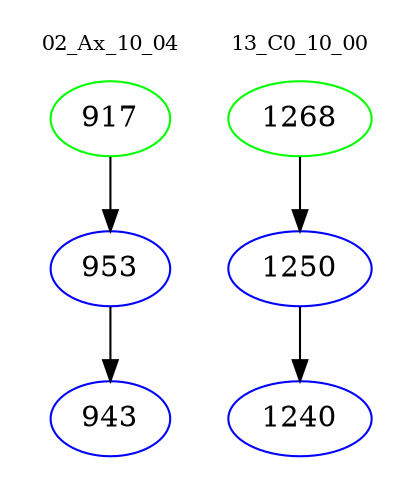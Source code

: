 digraph{
subgraph cluster_0 {
color = white
label = "02_Ax_10_04";
fontsize=10;
T0_917 [label="917", color="green"]
T0_917 -> T0_953 [color="black"]
T0_953 [label="953", color="blue"]
T0_953 -> T0_943 [color="black"]
T0_943 [label="943", color="blue"]
}
subgraph cluster_1 {
color = white
label = "13_C0_10_00";
fontsize=10;
T1_1268 [label="1268", color="green"]
T1_1268 -> T1_1250 [color="black"]
T1_1250 [label="1250", color="blue"]
T1_1250 -> T1_1240 [color="black"]
T1_1240 [label="1240", color="blue"]
}
}
